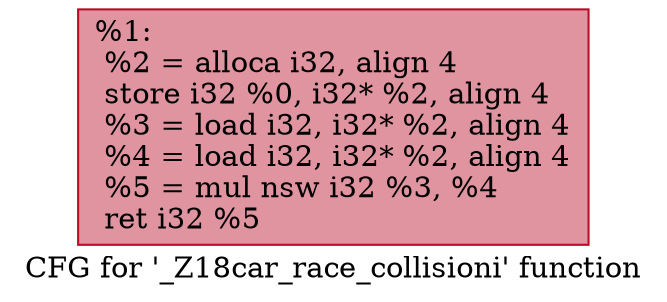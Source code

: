 digraph "CFG for '_Z18car_race_collisioni' function" {
	label="CFG for '_Z18car_race_collisioni' function";

	Node0x562bb2aea1e0 [shape=record,color="#b70d28ff", style=filled, fillcolor="#b70d2870",label="{%1:\l  %2 = alloca i32, align 4\l  store i32 %0, i32* %2, align 4\l  %3 = load i32, i32* %2, align 4\l  %4 = load i32, i32* %2, align 4\l  %5 = mul nsw i32 %3, %4\l  ret i32 %5\l}"];
}
